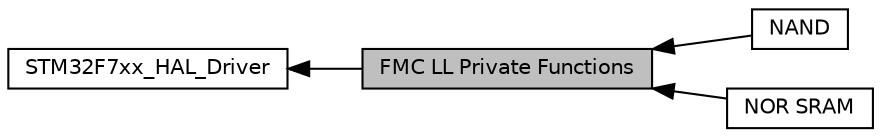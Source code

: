digraph "FMC LL Private Functions"
{
  edge [fontname="Helvetica",fontsize="10",labelfontname="Helvetica",labelfontsize="10"];
  node [fontname="Helvetica",fontsize="10",shape=record];
  rankdir=LR;
  Node3 [label="NAND",height=0.2,width=0.4,color="black", fillcolor="white", style="filled",URL="$group___f_m_c___l_l___n_a_n_d.html"];
  Node1 [label="STM32F7xx_HAL_Driver",height=0.2,width=0.4,color="black", fillcolor="white", style="filled",URL="$group___s_t_m32_f7xx___h_a_l___driver.html"];
  Node2 [label="NOR SRAM",height=0.2,width=0.4,color="black", fillcolor="white", style="filled",URL="$group___f_m_c___l_l___n_o_r_s_r_a_m.html"];
  Node0 [label="FMC LL Private Functions",height=0.2,width=0.4,color="black", fillcolor="grey75", style="filled", fontcolor="black"];
  Node1->Node0 [shape=plaintext, dir="back", style="solid"];
  Node0->Node2 [shape=plaintext, dir="back", style="solid"];
  Node0->Node3 [shape=plaintext, dir="back", style="solid"];
}
